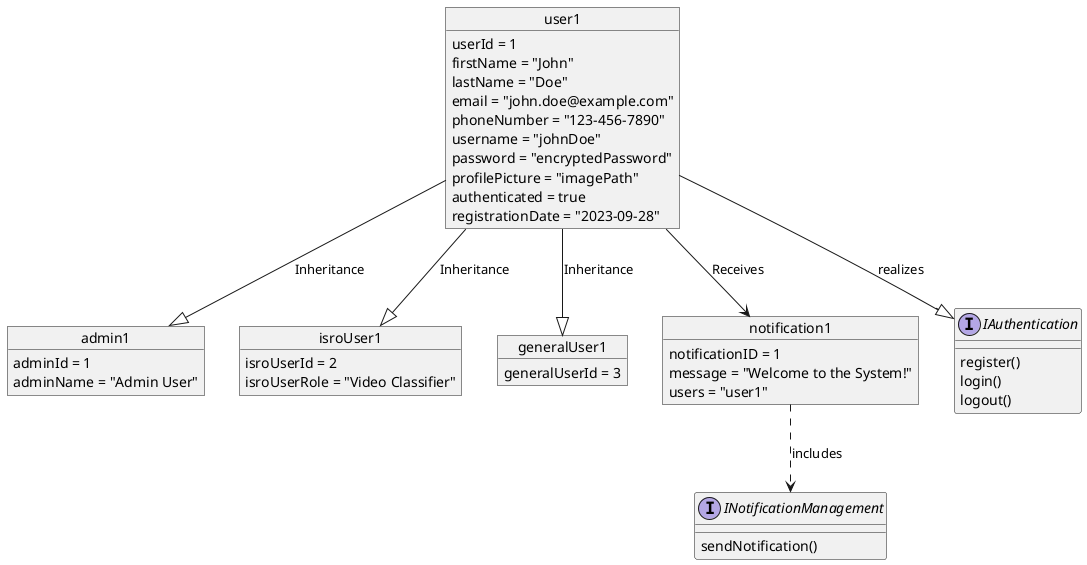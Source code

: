 1. User Authentication and Account Management:

@startuml
!define OBJECT object

OBJECT user1 {
  userId = 1
  firstName = "John"
  lastName = "Doe"
  email = "john.doe@example.com"
  phoneNumber = "123-456-7890"
  username = "johnDoe"
  password = "encryptedPassword"
  profilePicture = "imagePath"
  authenticated = true
  registrationDate = "2023-09-28"
}

OBJECT admin1 {
  adminId = 1
  adminName = "Admin User"
}

OBJECT isroUser1 {
  isroUserId = 2
  isroUserRole = "Video Classifier"
}

OBJECT generalUser1 {
  generalUserId = 3
}

OBJECT notification1 {
  notificationID = 1
  message = "Welcome to the System!"
  users = "user1"
}

INTERFACE IAuthentication {
  register()
  login()
  logout()
}

INTERFACE INotificationManagement {
  sendNotification()
}

user1 --|> admin1: Inheritance
user1 --|> isroUser1: Inheritance
user1 --|> generalUser1: Inheritance
user1 --|> IAuthentication: realizes
notification1 ..> INotificationManagement: includes
user1 --> notification1: Receives
@enduml

2. Video Upload and Management


@startuml
!define OBJECT object

OBJECT isroUser1 {
  isroUserId: 101
  isroUserRole: "Uploader"
}

OBJECT database1 {
  users: [isroUser1]
  videos: [video1]
  dataSynchronized: true
}

OBJECT video1 {
  videoId: 1001
  title: "Mars Mission"
  description: "Documentary on Mars Mission"
  genre: "Documentary"
  filePath: "/videos/mars_mission.mp4"
}

OBJECT iVideoManagement1 {
  uploadVideo: "Called"
  editMetadata: "Not Called"
  deleteVideo: "Not Called"
}

OBJECT iDataManagement1 {
  synchronizeData: "Synchronized"
}

isroUser1 --> iVideoManagement1: realizes
database1 --> iDataManagement1: includes
isroUser1 --> video1: uploads
video1 --> database1: storedIn
@enduml


3. Video Classification

@startuml
!define OBJECT object

OBJECT isroUser1 {
  isroUserId: 101
  isroUserRole: "Classifier"
}

OBJECT video1 {
  videoId: 1001
  title: "Mars Mission"
  description: "Documentary on Mars Mission"
  genre: genre1
  filePath: "/videos/mars_mission.mp4"
  metadata: metadata1
}

OBJECT genre1 {
  genreId: 1
  name: "Documentary"
}

OBJECT metadata1 {
  title: "Mars Mission"
  description: "A detailed documentary on Mars Mission by ISRO"
  timestamps: "00:00:00"
  duration: 3600
  tags: ["Mars", "Mission", "ISRO"]
  keywords: ["Space", "Exploration", "Mars"]
}

OBJECT videoClassification1 {
  classificationId: 1
  video: video1
  userId: 101
  selectedGenre: genre1
}

OBJECT database1 {
  users: [isroUser1]
  videos: [video1]
}

OBJECT iDataManagement1 {
  synchronizeData: "Synchronized"
}

isroUser1 --> videoClassification1: creates
videoClassification1 --> video1: classifies
video1 --> genre1: belongs to
video1 --> metadata1: contains
database1 --> iDataManagement1: includes
isroUser1 --> database1: uses
video1 --> database1: storedIn
@enduml


4. Video Search


@startuml
!define OBJECT object

OBJECT isroUser1 {
  isroUserId: 101
  isroUserRole: "Searcher"
  searchVideo(): "Mars Mission"
  viewStats(): "Viewed"
  shareVideo(): "Shared"
}

OBJECT generalUser1 {
  generalUserId: 201
  searchVideo(): "Mars Mission"
  viewVideoContent(): "Viewed"
}

OBJECT iVideoManagement1 {
  uploadVideo: "Uploaded"
  editMetadata: "Edited"
  deleteVideo: "Not Deleted"
}

OBJECT video1 {
  videoId: 1001
  title: "Mars Mission"
  description: "Documentary on Mars Mission"
  genre: "Documentary"
  filePath: "/videos/mars_mission.mp4"
  play(): "Played"
}

OBJECT database1 {
  users: [isroUser1, generalUser1]
  videos: [video1]
  getUserById(): "Retrieved"
  getVideoById(): "Retrieved"
}

isroUser1 --> iVideoManagement1: realizes
generalUser1 --> database1: uses
isroUser1 --> database1: uses
video1 --> database1: storedIn
@enduml


5. Video Statistics and Dashboard


@startuml
!define OBJECT object

OBJECT user1 {
  userId: 1
  firstName: "John"
  lastName: "Doe"
  email: "john.doe@example.com"
  phoneNumber: "123-456-7890"
  username: "johndoe"
  password: "password"
  profilePicture: "image.jpg"
  authenticated: true
  registrationDate: "2023-09-29"
}

OBJECT isroUser1 {
  isroUserId: 101
  isroUserRole: "Uploader"
  classifyVideo(): "Educational"
  searchVideo(): "Mars Mission"
  viewStats(): "Viewed"
  shareVideo(): "Shared"
}

OBJECT dashboard1 {
  userId: 1
  viewUploadedVideos(): "Mars Mission, Moon Mission"
  viewClassifiedVideos(): "Educational, Documentary"
  viewStats(): "Views: 1000, Genre Distribution: 50% Educational, 50% Documentary"
}

OBJECT database1 {
  users: [user1, isroUser1]
  videos: ["Mars Mission", "Moon Mission"]
  addUser(): true
  getUserById(): "Retrieved user1"
  addVideo(): true
  getVideoById(): "Retrieved Mars Mission"
  updateUser(): true
  updateVideo(): true
}

OBJECT iDataManagement1 {
  synchronizeData(): true
}

user1 --> isroUser1: Inheritance {leaf}
user1 --> dashboard1: Views
isroUser1 --> database1: Uses
dashboard1 --> database1: Uses
database1 --> iDataManagement1: includes
@enduml



6.  User Roles and Permissions


@startuml
!define OBJECT object

OBJECT user1 {
  userId: 1
  firstName: "John"
  lastName: "Doe"
  email: "john.doe@example.com"
  phoneNumber: "123-456-7890"
  username: "johndoe"
  password: "password"
  profilePicture: "image.jpg"
  authenticated: true
  registrationDate: "2023-09-29"
}

OBJECT iAuthentication1 {
  register(): true
  login(): true
  logout(): true
}

OBJECT admin1 {
  adminId: 101
  adminName: "Admin John"
  viewUserStats(): "Total Users: 100, Active: 80, Inactive: 20"
}

OBJECT isroUser1 {
  isroUserId: 102
  isroUserRole: "Uploader"
  classifyVideo(): "Educational"
  searchVideo(): "Mars Mission"
  viewStats(): "Viewed"
  shareVideo(): "Shared"
}

OBJECT generalUser1 {
  generalUserId: 103
  searchVideo(): "Moon Mission"
  viewVideoContent(): "Viewed Moon Mission"
}

OBJECT notification1 {
  notificationID: 1
  message: "New Video Uploaded: Mars Mission"
  users: [user1, admin1, isroUser1, generalUser1]
}

OBJECT iNotificationManagement1 {
  sendNotification(): true
}

user1 --> iAuthentication1: realizes
user1 --|> admin1: Inheritance {leaf}
user1 --|> isroUser1: Inheritance {leaf}
user1 --|> generalUser1: Inheritance {leaf}
user1 --> notification1: Receives
admin1 --> iNotificationManagement1: realizes
@enduml


7. Video Sharing and Collaboration


@startuml
!define OBJECT object

OBJECT isroUser1 {
  isroUserId: 102
  isroUserRole: "Uploader"
  classifyVideo(): "Educational"
  searchVideo(): "Mars Mission"
  viewStats(): "Viewed"
  shareVideo(): "Shared"
}

OBJECT video1 {
  videoId: 201
  title: "Mars Mission"
  description: "Documentary on Mars Mission"
  genre: "Educational"
  filePath: "/videos/mars_mission.mp4"
  metadata: "Title: Mars Mission, Description: Documentary on Mars Mission, Duration: 120 min, Tags: [Mars, Mission, Space], Keywords: [Mars, Space, Exploration]"
  play(): "Playing Mars Mission"
}

OBJECT iVideoManagement1 {
  uploadVideo(): "Video Uploaded"
  editMetadata(): "Metadata Edited"
  deleteVideo(): "Video Deleted"
}

OBJECT database1 {
  addUser(): true
  getUserById(): "Retrieved User by ID"
  addVideo(): true
  getVideoById(): "Retrieved Video by ID"
  updateUser(): true
  updateVideo(): true
}

isroUser1 --> iVideoManagement1: realizes
isroUser1 --> video1: Uploads
video1 --> database1: Uses
@enduml


8. Video Playback and Streaming

@startuml
!define OBJECT object

OBJECT isroUser1 {
  isroUserId: 102
  isroUserRole: "Viewer"
  classifyVideo(): "Educational"
  searchVideo(): "Mars Mission"
  viewStats(): "Viewed"
  shareVideo(): "Shared"
}

OBJECT generalUser1 {
  generalUserId: 203
  searchVideo(): "Mars Mission"
  viewVideoContent(): "Viewing Mars Mission"
}

OBJECT video1 {
  videoId: 201
  title: "Mars Mission"
  description: "Documentary on Mars Mission"
  genre: "Educational"
  filePath: "/videos/mars_mission.mp4"
  metadata: "Title: Mars Mission, Description: Documentary on Mars Mission, Duration: 120 min, Tags: [Mars, Mission, Space], Keywords: [Mars, Space, Exploration]"
  play(): "Playing Mars Mission"
}

OBJECT database1 {
  addUser(): true
  getUserById(): "Retrieved User by ID"
  addVideo(): true
  getVideoById(): "Retrieved Video by ID"
  updateUser(): true
  updateVideo(): true
}

isroUser1 --> video1: Views
generalUser1 --> video1: Views
video1 --> database1: Uses
@enduml
